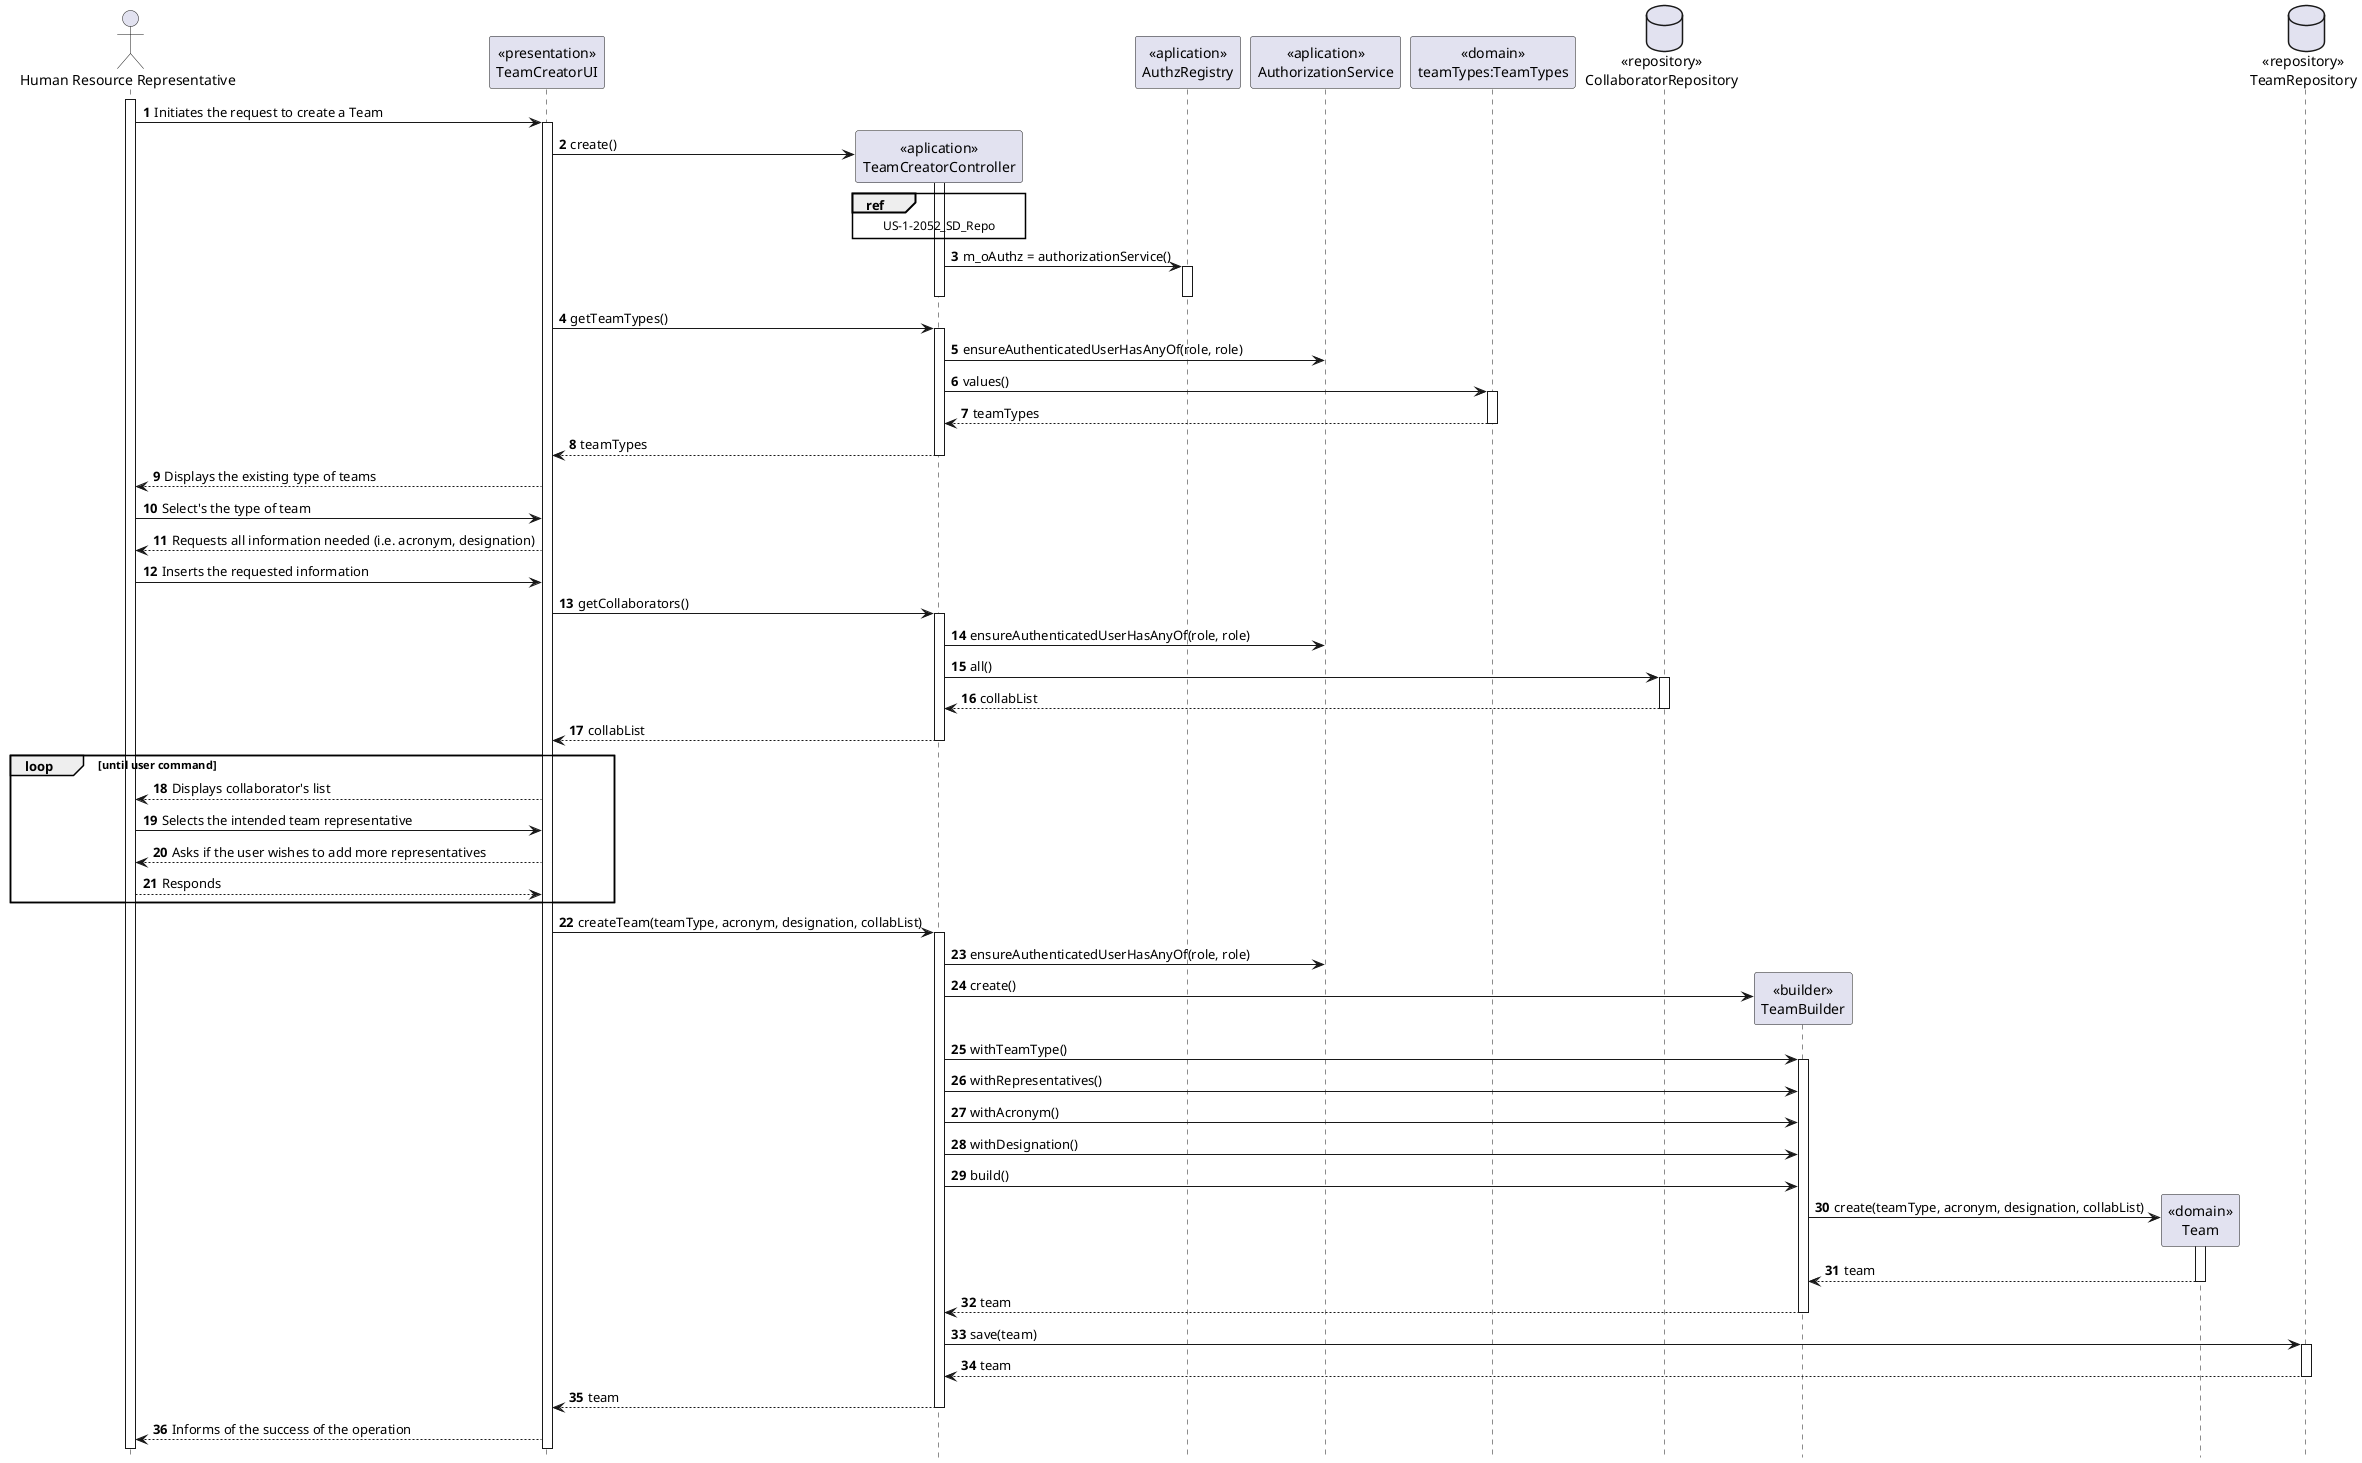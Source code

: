 @startuml
autonumber
hide footbox

actor "Human Resource Representative" as HRR

participant "<<presentation>>\nTeamCreatorUI" as UI
participant "<<aplication>>\nTeamCreatorController" as CTRL
participant "<<aplication>>\nAuthzRegistry" as AUTHR
participant "<<aplication>>\nAuthorizationService" as AUTH
participant "<<domain>>\nteamTypes:TeamTypes" as TT
database "<<repository>>\nCollaboratorRepository" as CR
participant "<<builder>>\nTeamBuilder" as TB
participant "<<domain>>\nTeam" as TEAM
database "<<repository>>\nTeamRepository" as TR

activate HRR
HRR -> UI : Initiates the request to create a Team

activate UI
UI -> CTRL** : create()

activate CTRL
ref over CTRL
US-1-2052_SD_Repo
end ref

CTRL -> AUTHR : m_oAuthz = authorizationService()
activate AUTHR
deactivate CTRL
deactivate AUTHR

UI -> CTRL : getTeamTypes()

activate CTRL
CTRL -> AUTH : ensureAuthenticatedUserHasAnyOf(role, role)
CTRL -> TT : values()

activate TT
TT --> CTRL : teamTypes
deactivate TT

CTRL --> UI : teamTypes
deactivate CTRL

UI --> HRR : Displays the existing type of teams

HRR -> UI : Select's the type of team

UI --> HRR : Requests all information needed (i.e. acronym, designation)

HRR -> UI : Inserts the requested information

UI -> CTRL : getCollaborators()

activate CTRL
CTRL -> AUTH : ensureAuthenticatedUserHasAnyOf(role, role)
CTRL -> CR : all()

activate CR
CR --> CTRL : collabList

deactivate CR
CTRL --> UI : collabList
deactivate CTRL


loop until user command
UI --> HRR : Displays collaborator's list

HRR -> UI : Selects the intended team representative

UI --> HRR : Asks if the user wishes to add more representatives

HRR --> UI : Responds
end

UI -> CTRL : createTeam(teamType, acronym, designation, collabList)

activate CTRL
CTRL -> AUTH : ensureAuthenticatedUserHasAnyOf(role, role)
CTRL -> TB** : create()
CTRL -> TB : withTeamType()

activate TB

CTRL -> TB : withRepresentatives()
CTRL -> TB : withAcronym()
CTRL -> TB : withDesignation()
CTRL -> TB : build()

TB -> TEAM** : create(teamType, acronym, designation, collabList)

activate TEAM
TEAM --> TB : team
deactivate TEAM

TB --> CTRL : team
deactivate TB

CTRL -> TR : save(team)

activate TR
TR --> CTRL : team
deactivate TR

CTRL --> UI : team
deactivate CTRL

UI --> HRR : Informs of the success of the operation







@enduml